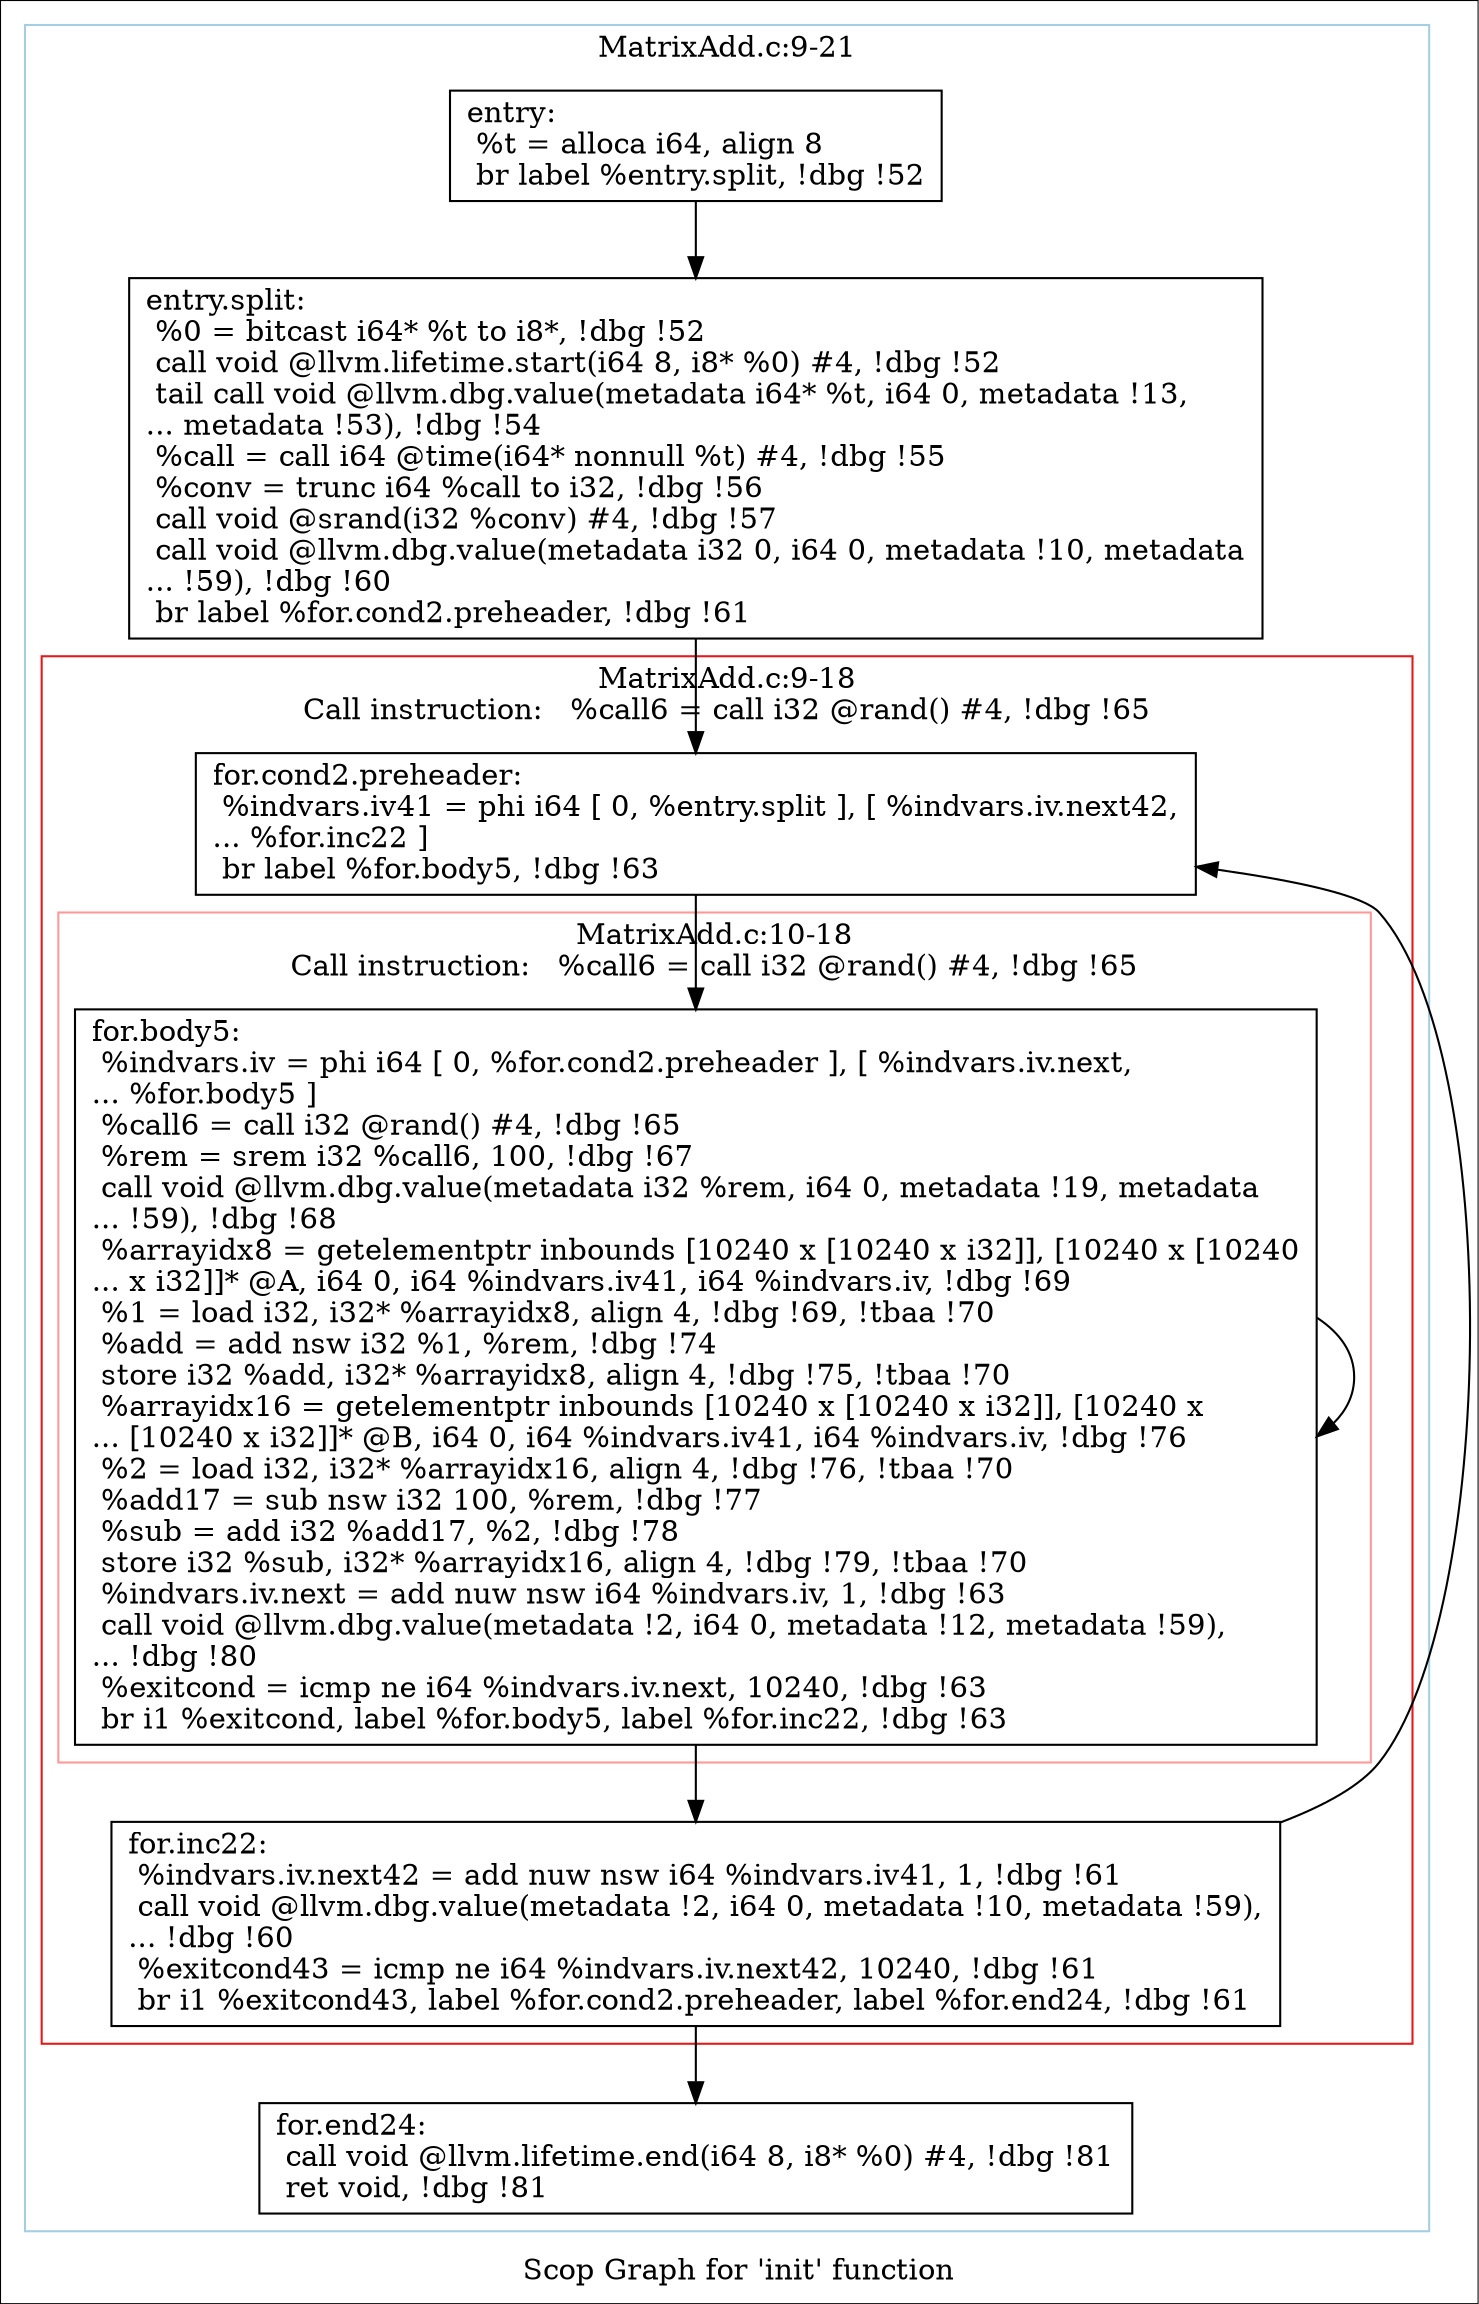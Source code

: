 digraph "Scop Graph for 'init' function" {
	label="Scop Graph for 'init' function";

	Node0x9c989e0 [shape=record,label="{entry:\l  %t = alloca i64, align 8\l  br label %entry.split, !dbg !52\l}"];
	Node0x9c989e0 -> Node0x9ea4b20;
	Node0x9ea4b20 [shape=record,label="{entry.split:                                      \l  %0 = bitcast i64* %t to i8*, !dbg !52\l  call void @llvm.lifetime.start(i64 8, i8* %0) #4, !dbg !52\l  tail call void @llvm.dbg.value(metadata i64* %t, i64 0, metadata !13,\l... metadata !53), !dbg !54\l  %call = call i64 @time(i64* nonnull %t) #4, !dbg !55\l  %conv = trunc i64 %call to i32, !dbg !56\l  call void @srand(i32 %conv) #4, !dbg !57\l  call void @llvm.dbg.value(metadata i32 0, i64 0, metadata !10, metadata\l... !59), !dbg !60\l  br label %for.cond2.preheader, !dbg !61\l}"];
	Node0x9ea4b20 -> Node0x9e1a190;
	Node0x9e1a190 [shape=record,label="{for.cond2.preheader:                              \l  %indvars.iv41 = phi i64 [ 0, %entry.split ], [ %indvars.iv.next42,\l... %for.inc22 ]\l  br label %for.body5, !dbg !63\l}"];
	Node0x9e1a190 -> Node0x9e8fdf0;
	Node0x9e8fdf0 [shape=record,label="{for.body5:                                        \l  %indvars.iv = phi i64 [ 0, %for.cond2.preheader ], [ %indvars.iv.next,\l... %for.body5 ]\l  %call6 = call i32 @rand() #4, !dbg !65\l  %rem = srem i32 %call6, 100, !dbg !67\l  call void @llvm.dbg.value(metadata i32 %rem, i64 0, metadata !19, metadata\l... !59), !dbg !68\l  %arrayidx8 = getelementptr inbounds [10240 x [10240 x i32]], [10240 x [10240\l... x i32]]* @A, i64 0, i64 %indvars.iv41, i64 %indvars.iv, !dbg !69\l  %1 = load i32, i32* %arrayidx8, align 4, !dbg !69, !tbaa !70\l  %add = add nsw i32 %1, %rem, !dbg !74\l  store i32 %add, i32* %arrayidx8, align 4, !dbg !75, !tbaa !70\l  %arrayidx16 = getelementptr inbounds [10240 x [10240 x i32]], [10240 x\l... [10240 x i32]]* @B, i64 0, i64 %indvars.iv41, i64 %indvars.iv, !dbg !76\l  %2 = load i32, i32* %arrayidx16, align 4, !dbg !76, !tbaa !70\l  %add17 = sub nsw i32 100, %rem, !dbg !77\l  %sub = add i32 %add17, %2, !dbg !78\l  store i32 %sub, i32* %arrayidx16, align 4, !dbg !79, !tbaa !70\l  %indvars.iv.next = add nuw nsw i64 %indvars.iv, 1, !dbg !63\l  call void @llvm.dbg.value(metadata !2, i64 0, metadata !12, metadata !59),\l... !dbg !80\l  %exitcond = icmp ne i64 %indvars.iv.next, 10240, !dbg !63\l  br i1 %exitcond, label %for.body5, label %for.inc22, !dbg !63\l}"];
	Node0x9e8fdf0 -> Node0x9e8fdf0[constraint=false];
	Node0x9e8fdf0 -> Node0x9e233f0;
	Node0x9e233f0 [shape=record,label="{for.inc22:                                        \l  %indvars.iv.next42 = add nuw nsw i64 %indvars.iv41, 1, !dbg !61\l  call void @llvm.dbg.value(metadata !2, i64 0, metadata !10, metadata !59),\l... !dbg !60\l  %exitcond43 = icmp ne i64 %indvars.iv.next42, 10240, !dbg !61\l  br i1 %exitcond43, label %for.cond2.preheader, label %for.end24, !dbg !61\l}"];
	Node0x9e233f0 -> Node0x9e1a190[constraint=false];
	Node0x9e233f0 -> Node0x9e1aa60;
	Node0x9e1aa60 [shape=record,label="{for.end24:                                        \l  call void @llvm.lifetime.end(i64 8, i8* %0) #4, !dbg !81\l  ret void, !dbg !81\l}"];
	colorscheme = "paired12"
        subgraph cluster_0x9e1afc0 {
          label = "MatrixAdd.c:9-21
";
          style = solid;
          color = 1
          subgraph cluster_0x9e1baa0 {
            label = "MatrixAdd.c:9-18
Call instruction:   %call6 = call i32 @rand() #4, !dbg !65";
            style = solid;
            color = 6
            subgraph cluster_0x9e21ed0 {
              label = "MatrixAdd.c:10-18
Call instruction:   %call6 = call i32 @rand() #4, !dbg !65";
              style = solid;
              color = 5
              Node0x9e8fdf0;
            }
            Node0x9e1a190;
            Node0x9e233f0;
          }
          Node0x9c989e0;
          Node0x9ea4b20;
          Node0x9e1aa60;
        }
}
